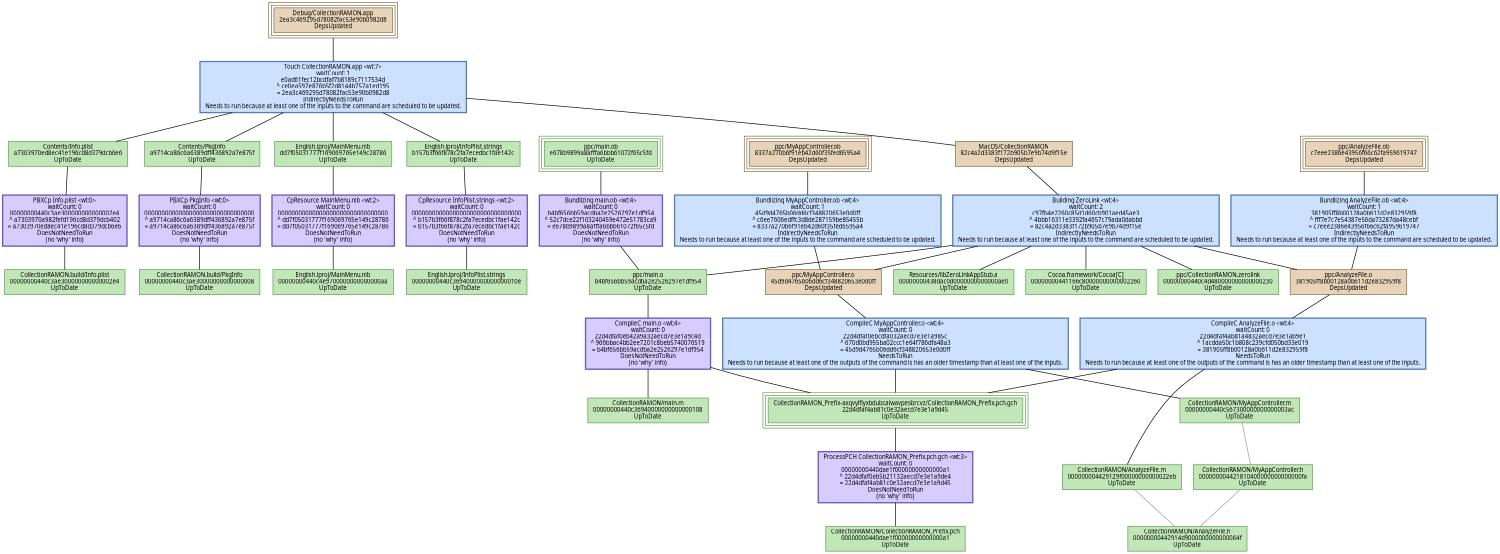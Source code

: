 digraph CollectionRAMON {
   size = "10.000000,8.500000";
   concentrate = false;

   node [ shape = box, style = filled, color = "0.3 0.5 0.6", fillcolor = "0.3 0.2 0.9", fontname = "Monaco", fontsize = "9" ];
   n00001 [ label = "Debug/CollectionRAMON.app\n2ea3c469295d78082fac53e90b0982d8\nDepsUpdated", color = "0.1 0.5 0.5", fillcolor = "0.1 0.2 0.9", peripheries = 3 ];
   n00002 [ label = "Contents/Info.plist\na7303970ed8ec41e196cd8d379dcb6e6\nUpToDate" ];
   n00003 [ label = "CollectionRAMON.build/Info.plist\n00000000440c3ae300000000000002e4\nUpToDate" ];
   n00004 [ label = "Contents/PkgInfo\na9714ca86c6a6389dff436892a7e875f\nUpToDate" ];
   n00005 [ label = "CollectionRAMON.build/PkgInfo\n00000000440c3ae30000000000000008\nUpToDate" ];
   n00006 [ label = "English.lproj/MainMenu.nib\ndd7f05031777f169069765e149c28786\nUpToDate" ];
   n00007 [ label = "English.lproj/MainMenu.nib\n00000000440c4e9700000000000000aa\nUpToDate" ];
   n00008 [ label = "English.lproj/InfoPlist.strings\nb157b3f66f878c2fa7ecedbc1fae142c\nUpToDate" ];
   n00009 [ label = "English.lproj/InfoPlist.strings\n00000000440c3694000000000000010e\nUpToDate" ];
   n00010 [ label = "ppc/main.o\nb4bf656bb59acdba2e2526297e1df954\nUpToDate" ];
   n00011 [ label = "CollectionRAMON/CollectionRAMON_Prefix.pch\n00000000440dae1f00000000000000a1\nUpToDate" ];
   n00012 [ label = "CollectionRAMON_Prefix-axqvylflyxbdubcalwavpesbrcvz/CollectionRAMON_Prefix.pch.gch\n22d4dfaf4ab81c0e32aecd7e3e1a9d45\nUpToDate", peripheries = 3 ];
   n00013 [ label = "CollectionRAMON/main.m\n00000000440c36940000000000000108\nUpToDate" ];
   n00014 [ label = "ppc/MyAppController.o\n45d9d4765b06dd6cf348820653e0d0ff\nDepsUpdated", color = "0.1 0.5 0.5", fillcolor = "0.1 0.2 0.9" ];
   n00015 [ label = "CollectionRAMON/MyAppController.m\n00000000440c567300000000000003ac\nUpToDate" ];
   n00016 [ label = "ppc/AnalyzeFile.o\n381905ff8b00128a0b611d2e832959f8\nDepsUpdated", color = "0.1 0.5 0.5", fillcolor = "0.1 0.2 0.9" ];
   n00017 [ label = "CollectionRAMON/AnalyzeFile.m\n000000004429129f00000000000022eb\nUpToDate" ];
   n00018 [ label = "MacOS/CollectionRAMON\n82c4a2d3383f172b905b7e9b74d9f15e\nDepsUpdated", color = "0.1 0.5 0.5", fillcolor = "0.1 0.2 0.9" ];
   n00019 [ label = "ppc/main.ob\ne678b9899a8afffa6bbb61072f65c5fd\nUpToDate", peripheries = 3 ];
   n00020 [ label = "ppc/MyAppController.ob\n8337a270b6f91eb42d60f35fed6595a4\nDepsUpdated", color = "0.1 0.5 0.5", fillcolor = "0.1 0.2 0.9", peripheries = 3 ];
   n00021 [ label = "ppc/AnalyzeFile.ob\nc7eee2386e43956f66c62fa959619747\nDepsUpdated", color = "0.1 0.5 0.5", fillcolor = "0.1 0.2 0.9", peripheries = 3 ];
   n00022 [ label = "Resources/libZeroLinkAppStub.a\n00000000438dac0d0000000000000ae0\nUpToDate" ];
   n00023 [ label = "Cocoa.framework/Cocoa[C]\n00000000441166c80000000000002260\nUpToDate" ];
   n00024 [ label = "ppc/CollectionRAMON.zerolink\n00000000440c4d480000000000000230\nUpToDate" ];
   n00025 [ label = "CollectionRAMON/AnalyzeFile.h\n00000000442914d9000000000000064f\nUpToDate" ];
   n00026 [ label = "CollectionRAMON/MyAppController.h\n000000004421810400000000000000fa\nUpToDate" ];

   node [ shape = box, style = "filled,bold", color = "0.7 0.5 0.7", fillcolor = "0.7 0.2 1.0", fontname = "Monaco", fontsize = "9" ];
   c00001 [ label = "PBXCp Info.plist <wt:0>\nwaitCount: 0\n00000000440c3ae300000000000002e4\n^ a7303970a982fefd196cd8d379dcb402\n= a7303970ed8ec41e196cd8d379dcb6e6\nDoesNotNeedToRun\n(no 'why' info)" ];
   c00002 [ label = "PBXCp PkgInfo <wt:0>\nwaitCount: 0\n00000000000000000000000000000000\n^ a9714ca86c6a6389dff436892a7e875f\n= a9714ca86c6a6389dff436892a7e875f\nDoesNotNeedToRun\n(no 'why' info)" ];
   c00003 [ label = "CpResource MainMenu.nib <wt:2>\nwaitCount: 0\n00000000000000000000000000000000\n^ dd7f05031777f169069765e149c28786\n= dd7f05031777f169069765e149c28786\nDoesNotNeedToRun\n(no 'why' info)" ];
   c00004 [ label = "CpResource InfoPlist.strings <wt:2>\nwaitCount: 0\n00000000000000000000000000000000\n^ b157b3f66f878c2fa7ecedbc1fae142c\n= b157b3f66f878c2fa7ecedbc1fae142c\nDoesNotNeedToRun\n(no 'why' info)" ];
   c00005 [ label = "CompileC main.o <wt:4>\nwaitCount: 0\n22d4dfaf0eb42a9a32aecd7e3e1a9c4d\n^ 966bbac4bb2ee7201c8beb5740076519\n= b4bf656bb59acdba2e2526297e1df954\nDoesNotNeedToRun\n(no 'why' info)" ];
   c00006 [ label = "ProcessPCH CollectionRAMON_Prefix.pch.gch <wt:3>\nwaitCount: 0\n00000000440dae1f00000000000000a1\n^ 22d4dfaf0eb5b21132aecd7e3e1a9de4\n= 22d4dfaf4ab81c0e32aecd7e3e1a9d45\nDoesNotNeedToRun\n(no 'why' info)" ];
   c00007 [ label = "CompileC MyAppController.o <wt:4>\nwaitCount: 0\n22d4dfaf0ebcdfa032aecd7e3e1a985c\n^ 670d0bd955ba02ccc1e64f786dfa48a3\n= 45d9d4765b06dd6cf348820653e0d0ff\nNeedsToRun\nNeeds to run because at least one of the outputs of the command is has an older timestamp than at least one of the inputs.", color = "0.6 0.5 0.7", fillcolor = "0.6 0.2 1.0" ];
   c00008 [ label = "CompileC AnalyzeFile.o <wt:4>\nwaitCount: 0\n22d4dfaf4ab81a4832aecd7e3e1ab9e1\n^ 1acdda50c1b808c239cfd050bd33e019\n= 381905ff8b00128a0b611d2e832959f8\nNeedsToRun\nNeeds to run because at least one of the outputs of the command is has an older timestamp than at least one of the inputs.", color = "0.6 0.5 0.7", fillcolor = "0.6 0.2 1.0" ];
   c00009 [ label = "Bundlizing main.ob <wt:4>\nwaitCount: 0\nb4bf656bb59acdba2e2526297e1df954\n^ 52c7dce22f103240459e472e51783ca9\n= e678b9899a8afffa6bbb61072f65c5fd\nDoesNotNeedToRun\n(no 'why' info)" ];
   c00010 [ label = "Bundlizing MyAppController.ob <wt:4>\nwaitCount: 1\n45d9d4765b06dd6cf348820653e0d0ff\n^ c6ee7606edffc3d8de287159be85455b\n= 8337a270b6f91eb42d60f35fed6595a4\nIndirectlyNeedsToRun\nNeeds to run because at least one of the inputs to the command are scheduled to be updated.", color = "0.6 0.5 0.7", fillcolor = "0.6 0.2 1.0" ];
   c00011 [ label = "Bundlizing AnalyzeFile.ob <wt:4>\nwaitCount: 1\n381905ff8b00128a0b611d2e832959f8\n^ fff7e7c7e54387e56da73287da48cebf\n= c7eee2386e43956f66c62fa959619747\nIndirectlyNeedsToRun\nNeeds to run because at least one of the inputs to the command are scheduled to be updated.", color = "0.6 0.5 0.7", fillcolor = "0.6 0.2 1.0" ];
   c00012 [ label = "Building ZeroLink <wt:4>\nwaitCount: 2\nc97fb4e2260c85d1d60cb901aed45ae3\n^ 4bbb16311e3392fa4657c79ada0dabbd\n= 82c4a2d3383f172b905b7e9b74d9f15e\nIndirectlyNeedsToRun\nNeeds to run because at least one of the inputs to the command are scheduled to be updated.", color = "0.6 0.5 0.7", fillcolor = "0.6 0.2 1.0" ];
   c00013 [ label = "Touch CollectionRAMON.app <wt:7>\nwaitCount: 1\ne0ad61fec12bcdfaf7b8189c7117534d\n^ ce0ea597e876b5f2d8144b757a1ed195\n= 2ea3c469295d78082fac53e90b0982d8\nIndirectlyNeedsToRun\nNeeds to run because at least one of the inputs to the command are scheduled to be updated.", color = "0.6 0.5 0.7", fillcolor = "0.6 0.2 1.0" ];

   edge [ style = solid, color = black, arrowhead = none, arrowtail = normal ];
   n00001 -> { c00013 };
   n00002 -> { c00001 };
   n00004 -> { c00002 };
   n00006 -> { c00003 };
   n00008 -> { c00004 };
   n00010 -> { c00005 };
   n00012 -> { c00006 };
   n00014 -> { c00007 };
   n00016 -> { c00008 };
   n00018 -> { c00012 };
   n00019 -> { c00009 };
   n00020 -> { c00010 };
   n00021 -> { c00011 };
   c00001 -> { n00003 };
   c00002 -> { n00005 n00005 };
   c00003 -> { n00007 n00007 };
   c00004 -> { n00009 n00009 };
   c00005 -> { n00012 n00013 };
   c00006 -> { n00011 };
   c00007 -> { n00012 n00015 };
   c00008 -> { n00012 n00017 };
   c00009 -> { n00010 };
   c00010 -> { n00014 };
   c00011 -> { n00016 };
   c00012 -> { n00010 n00014 n00016 n00022 n00023 n00024 };
   c00013 -> { n00002 n00004 n00006 n00008 n00018 };

   edge [ style = solid, color = gray60, arrowhead = none, arrowtail = normal ];
   n00015 -> { n00026 };
   n00017 -> { n00025 };
   n00026 -> { n00025 };
}
